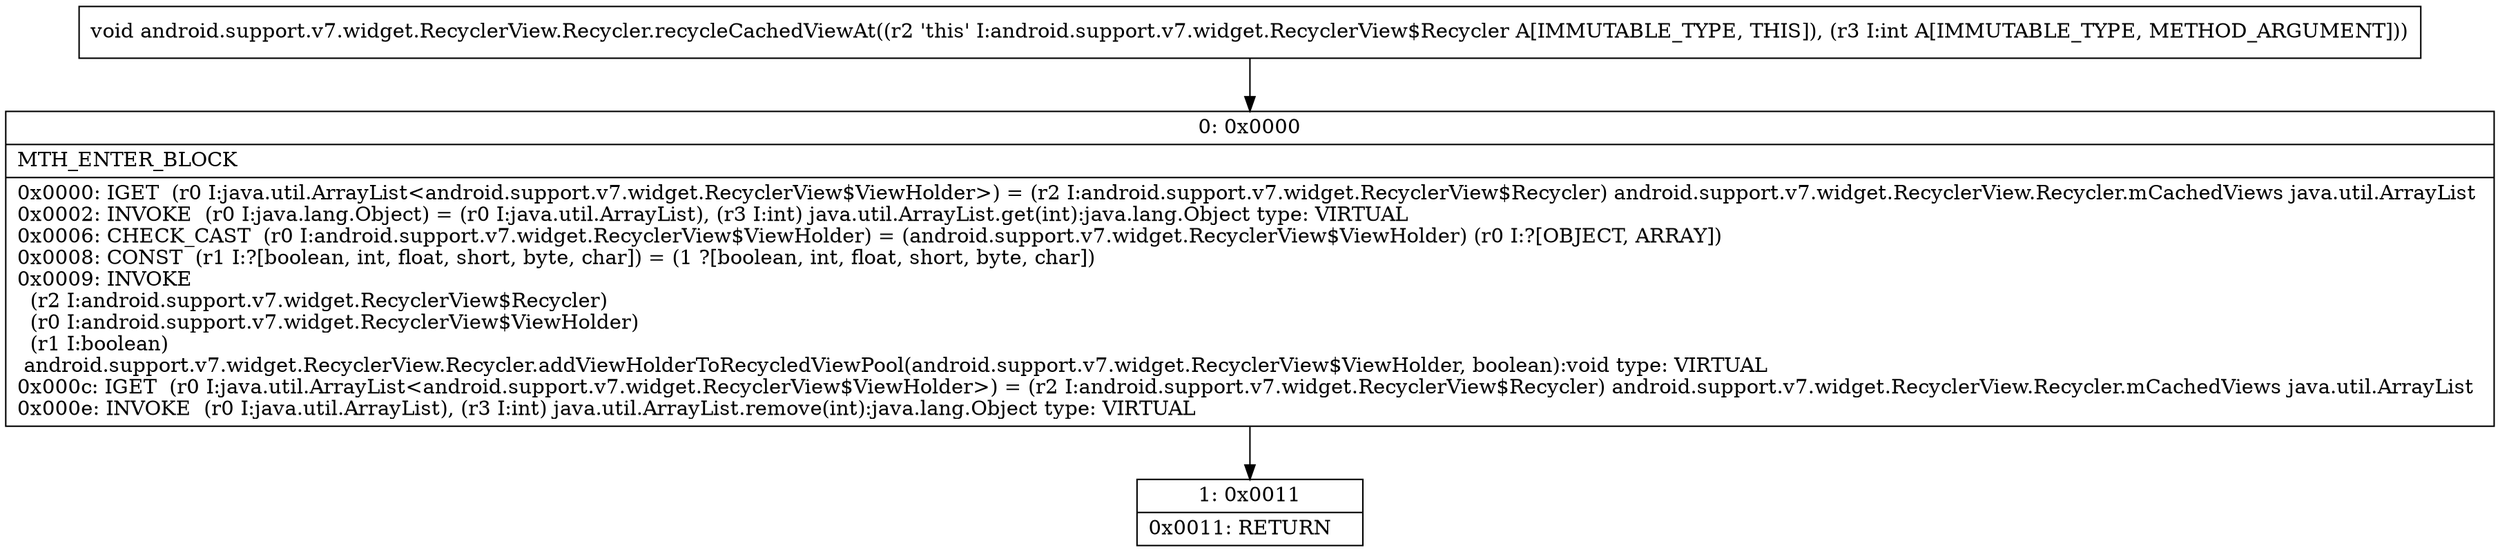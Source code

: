 digraph "CFG forandroid.support.v7.widget.RecyclerView.Recycler.recycleCachedViewAt(I)V" {
Node_0 [shape=record,label="{0\:\ 0x0000|MTH_ENTER_BLOCK\l|0x0000: IGET  (r0 I:java.util.ArrayList\<android.support.v7.widget.RecyclerView$ViewHolder\>) = (r2 I:android.support.v7.widget.RecyclerView$Recycler) android.support.v7.widget.RecyclerView.Recycler.mCachedViews java.util.ArrayList \l0x0002: INVOKE  (r0 I:java.lang.Object) = (r0 I:java.util.ArrayList), (r3 I:int) java.util.ArrayList.get(int):java.lang.Object type: VIRTUAL \l0x0006: CHECK_CAST  (r0 I:android.support.v7.widget.RecyclerView$ViewHolder) = (android.support.v7.widget.RecyclerView$ViewHolder) (r0 I:?[OBJECT, ARRAY]) \l0x0008: CONST  (r1 I:?[boolean, int, float, short, byte, char]) = (1 ?[boolean, int, float, short, byte, char]) \l0x0009: INVOKE  \l  (r2 I:android.support.v7.widget.RecyclerView$Recycler)\l  (r0 I:android.support.v7.widget.RecyclerView$ViewHolder)\l  (r1 I:boolean)\l android.support.v7.widget.RecyclerView.Recycler.addViewHolderToRecycledViewPool(android.support.v7.widget.RecyclerView$ViewHolder, boolean):void type: VIRTUAL \l0x000c: IGET  (r0 I:java.util.ArrayList\<android.support.v7.widget.RecyclerView$ViewHolder\>) = (r2 I:android.support.v7.widget.RecyclerView$Recycler) android.support.v7.widget.RecyclerView.Recycler.mCachedViews java.util.ArrayList \l0x000e: INVOKE  (r0 I:java.util.ArrayList), (r3 I:int) java.util.ArrayList.remove(int):java.lang.Object type: VIRTUAL \l}"];
Node_1 [shape=record,label="{1\:\ 0x0011|0x0011: RETURN   \l}"];
MethodNode[shape=record,label="{void android.support.v7.widget.RecyclerView.Recycler.recycleCachedViewAt((r2 'this' I:android.support.v7.widget.RecyclerView$Recycler A[IMMUTABLE_TYPE, THIS]), (r3 I:int A[IMMUTABLE_TYPE, METHOD_ARGUMENT])) }"];
MethodNode -> Node_0;
Node_0 -> Node_1;
}

